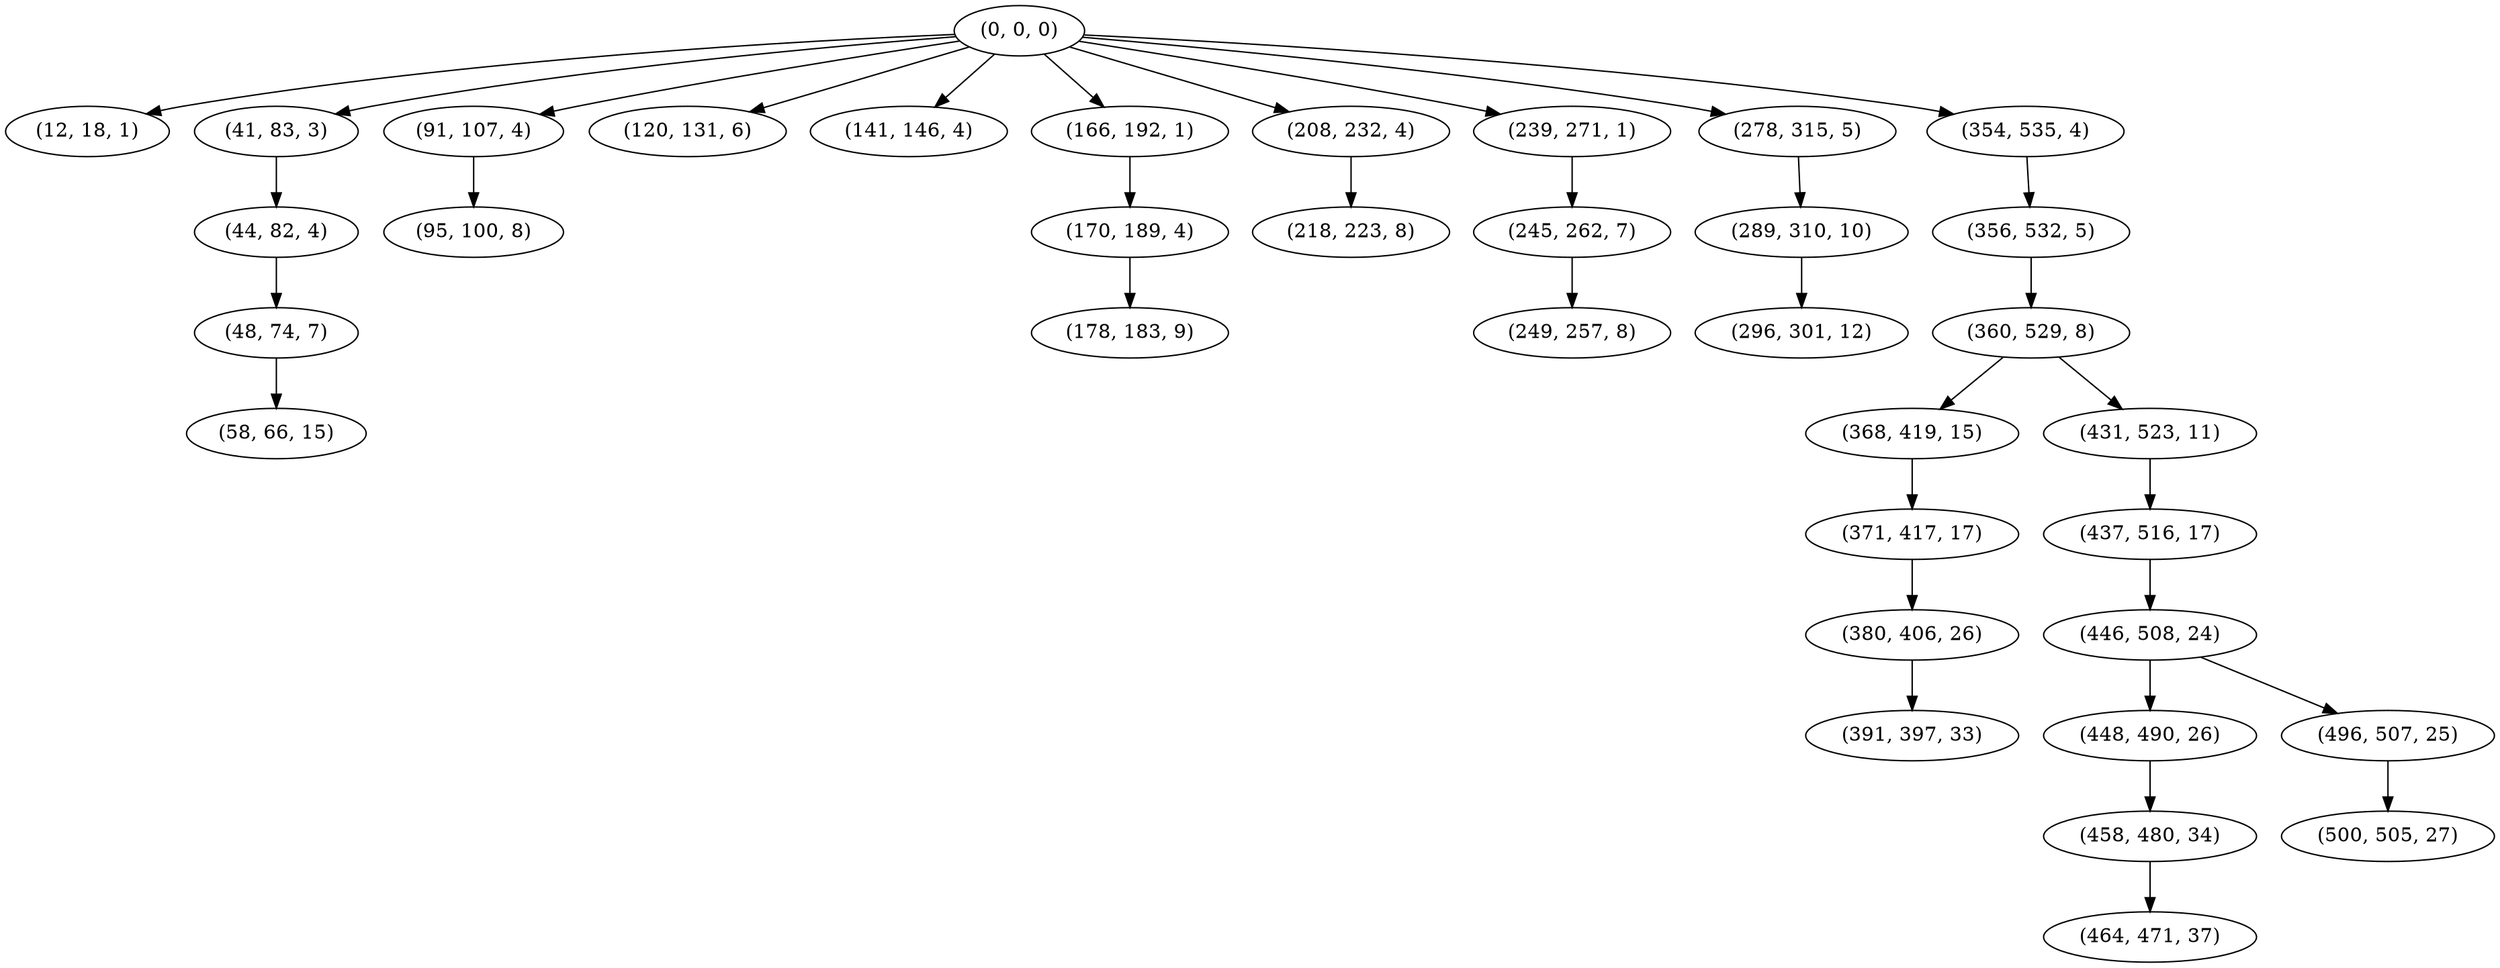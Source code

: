 digraph tree {
    "(0, 0, 0)";
    "(12, 18, 1)";
    "(41, 83, 3)";
    "(44, 82, 4)";
    "(48, 74, 7)";
    "(58, 66, 15)";
    "(91, 107, 4)";
    "(95, 100, 8)";
    "(120, 131, 6)";
    "(141, 146, 4)";
    "(166, 192, 1)";
    "(170, 189, 4)";
    "(178, 183, 9)";
    "(208, 232, 4)";
    "(218, 223, 8)";
    "(239, 271, 1)";
    "(245, 262, 7)";
    "(249, 257, 8)";
    "(278, 315, 5)";
    "(289, 310, 10)";
    "(296, 301, 12)";
    "(354, 535, 4)";
    "(356, 532, 5)";
    "(360, 529, 8)";
    "(368, 419, 15)";
    "(371, 417, 17)";
    "(380, 406, 26)";
    "(391, 397, 33)";
    "(431, 523, 11)";
    "(437, 516, 17)";
    "(446, 508, 24)";
    "(448, 490, 26)";
    "(458, 480, 34)";
    "(464, 471, 37)";
    "(496, 507, 25)";
    "(500, 505, 27)";
    "(0, 0, 0)" -> "(12, 18, 1)";
    "(0, 0, 0)" -> "(41, 83, 3)";
    "(0, 0, 0)" -> "(91, 107, 4)";
    "(0, 0, 0)" -> "(120, 131, 6)";
    "(0, 0, 0)" -> "(141, 146, 4)";
    "(0, 0, 0)" -> "(166, 192, 1)";
    "(0, 0, 0)" -> "(208, 232, 4)";
    "(0, 0, 0)" -> "(239, 271, 1)";
    "(0, 0, 0)" -> "(278, 315, 5)";
    "(0, 0, 0)" -> "(354, 535, 4)";
    "(41, 83, 3)" -> "(44, 82, 4)";
    "(44, 82, 4)" -> "(48, 74, 7)";
    "(48, 74, 7)" -> "(58, 66, 15)";
    "(91, 107, 4)" -> "(95, 100, 8)";
    "(166, 192, 1)" -> "(170, 189, 4)";
    "(170, 189, 4)" -> "(178, 183, 9)";
    "(208, 232, 4)" -> "(218, 223, 8)";
    "(239, 271, 1)" -> "(245, 262, 7)";
    "(245, 262, 7)" -> "(249, 257, 8)";
    "(278, 315, 5)" -> "(289, 310, 10)";
    "(289, 310, 10)" -> "(296, 301, 12)";
    "(354, 535, 4)" -> "(356, 532, 5)";
    "(356, 532, 5)" -> "(360, 529, 8)";
    "(360, 529, 8)" -> "(368, 419, 15)";
    "(360, 529, 8)" -> "(431, 523, 11)";
    "(368, 419, 15)" -> "(371, 417, 17)";
    "(371, 417, 17)" -> "(380, 406, 26)";
    "(380, 406, 26)" -> "(391, 397, 33)";
    "(431, 523, 11)" -> "(437, 516, 17)";
    "(437, 516, 17)" -> "(446, 508, 24)";
    "(446, 508, 24)" -> "(448, 490, 26)";
    "(446, 508, 24)" -> "(496, 507, 25)";
    "(448, 490, 26)" -> "(458, 480, 34)";
    "(458, 480, 34)" -> "(464, 471, 37)";
    "(496, 507, 25)" -> "(500, 505, 27)";
}
